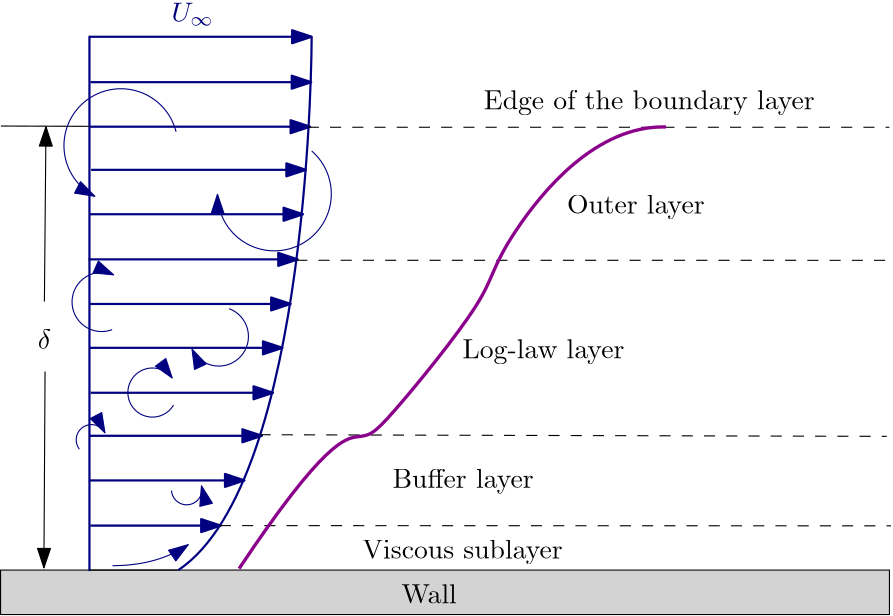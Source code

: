 <?xml version="1.0"?>
<!DOCTYPE ipe SYSTEM "ipe.dtd">
<ipe version="70218" creator="Ipe 7.2.28">
<info created="D:20240301131226" modified="D:20240301230451"/>
<ipestyle name="basic">
<symbol name="arrow/arc(spx)">
<path stroke="sym-stroke" fill="sym-stroke" pen="sym-pen">
0 0 m
-1 0.333 l
-1 -0.333 l
h
</path>
</symbol>
<symbol name="arrow/farc(spx)">
<path stroke="sym-stroke" fill="white" pen="sym-pen">
0 0 m
-1 0.333 l
-1 -0.333 l
h
</path>
</symbol>
<symbol name="arrow/ptarc(spx)">
<path stroke="sym-stroke" fill="sym-stroke" pen="sym-pen">
0 0 m
-1 0.333 l
-0.8 0 l
-1 -0.333 l
h
</path>
</symbol>
<symbol name="arrow/fptarc(spx)">
<path stroke="sym-stroke" fill="white" pen="sym-pen">
0 0 m
-1 0.333 l
-0.8 0 l
-1 -0.333 l
h
</path>
</symbol>
<symbol name="mark/circle(sx)" transformations="translations">
<path fill="sym-stroke">
0.6 0 0 0.6 0 0 e
0.4 0 0 0.4 0 0 e
</path>
</symbol>
<symbol name="mark/disk(sx)" transformations="translations">
<path fill="sym-stroke">
0.6 0 0 0.6 0 0 e
</path>
</symbol>
<symbol name="mark/fdisk(sfx)" transformations="translations">
<group>
<path fill="sym-fill">
0.5 0 0 0.5 0 0 e
</path>
<path fill="sym-stroke" fillrule="eofill">
0.6 0 0 0.6 0 0 e
0.4 0 0 0.4 0 0 e
</path>
</group>
</symbol>
<symbol name="mark/box(sx)" transformations="translations">
<path fill="sym-stroke" fillrule="eofill">
-0.6 -0.6 m
0.6 -0.6 l
0.6 0.6 l
-0.6 0.6 l
h
-0.4 -0.4 m
0.4 -0.4 l
0.4 0.4 l
-0.4 0.4 l
h
</path>
</symbol>
<symbol name="mark/square(sx)" transformations="translations">
<path fill="sym-stroke">
-0.6 -0.6 m
0.6 -0.6 l
0.6 0.6 l
-0.6 0.6 l
h
</path>
</symbol>
<symbol name="mark/fsquare(sfx)" transformations="translations">
<group>
<path fill="sym-fill">
-0.5 -0.5 m
0.5 -0.5 l
0.5 0.5 l
-0.5 0.5 l
h
</path>
<path fill="sym-stroke" fillrule="eofill">
-0.6 -0.6 m
0.6 -0.6 l
0.6 0.6 l
-0.6 0.6 l
h
-0.4 -0.4 m
0.4 -0.4 l
0.4 0.4 l
-0.4 0.4 l
h
</path>
</group>
</symbol>
<symbol name="mark/cross(sx)" transformations="translations">
<group>
<path fill="sym-stroke">
-0.43 -0.57 m
0.57 0.43 l
0.43 0.57 l
-0.57 -0.43 l
h
</path>
<path fill="sym-stroke">
-0.43 0.57 m
0.57 -0.43 l
0.43 -0.57 l
-0.57 0.43 l
h
</path>
</group>
</symbol>
<symbol name="arrow/fnormal(spx)">
<path stroke="sym-stroke" fill="white" pen="sym-pen">
0 0 m
-1 0.333 l
-1 -0.333 l
h
</path>
</symbol>
<symbol name="arrow/pointed(spx)">
<path stroke="sym-stroke" fill="sym-stroke" pen="sym-pen">
0 0 m
-1 0.333 l
-0.8 0 l
-1 -0.333 l
h
</path>
</symbol>
<symbol name="arrow/fpointed(spx)">
<path stroke="sym-stroke" fill="white" pen="sym-pen">
0 0 m
-1 0.333 l
-0.8 0 l
-1 -0.333 l
h
</path>
</symbol>
<symbol name="arrow/linear(spx)">
<path stroke="sym-stroke" pen="sym-pen">
-1 0.333 m
0 0 l
-1 -0.333 l
</path>
</symbol>
<symbol name="arrow/fdouble(spx)">
<path stroke="sym-stroke" fill="white" pen="sym-pen">
0 0 m
-1 0.333 l
-1 -0.333 l
h
-1 0 m
-2 0.333 l
-2 -0.333 l
h
</path>
</symbol>
<symbol name="arrow/double(spx)">
<path stroke="sym-stroke" fill="sym-stroke" pen="sym-pen">
0 0 m
-1 0.333 l
-1 -0.333 l
h
-1 0 m
-2 0.333 l
-2 -0.333 l
h
</path>
</symbol>
<symbol name="arrow/mid-normal(spx)">
<path stroke="sym-stroke" fill="sym-stroke" pen="sym-pen">
0.5 0 m
-0.5 0.333 l
-0.5 -0.333 l
h
</path>
</symbol>
<symbol name="arrow/mid-fnormal(spx)">
<path stroke="sym-stroke" fill="white" pen="sym-pen">
0.5 0 m
-0.5 0.333 l
-0.5 -0.333 l
h
</path>
</symbol>
<symbol name="arrow/mid-pointed(spx)">
<path stroke="sym-stroke" fill="sym-stroke" pen="sym-pen">
0.5 0 m
-0.5 0.333 l
-0.3 0 l
-0.5 -0.333 l
h
</path>
</symbol>
<symbol name="arrow/mid-fpointed(spx)">
<path stroke="sym-stroke" fill="white" pen="sym-pen">
0.5 0 m
-0.5 0.333 l
-0.3 0 l
-0.5 -0.333 l
h
</path>
</symbol>
<symbol name="arrow/mid-double(spx)">
<path stroke="sym-stroke" fill="sym-stroke" pen="sym-pen">
1 0 m
0 0.333 l
0 -0.333 l
h
0 0 m
-1 0.333 l
-1 -0.333 l
h
</path>
</symbol>
<symbol name="arrow/mid-fdouble(spx)">
<path stroke="sym-stroke" fill="white" pen="sym-pen">
1 0 m
0 0.333 l
0 -0.333 l
h
0 0 m
-1 0.333 l
-1 -0.333 l
h
</path>
</symbol>
<anglesize name="22.5 deg" value="22.5"/>
<anglesize name="30 deg" value="30"/>
<anglesize name="45 deg" value="45"/>
<anglesize name="60 deg" value="60"/>
<anglesize name="90 deg" value="90"/>
<arrowsize name="large" value="10"/>
<arrowsize name="small" value="5"/>
<arrowsize name="tiny" value="3"/>
<color name="blue" value="0 0 1"/>
<color name="brown" value="0.647 0.165 0.165"/>
<color name="darkblue" value="0 0 0.545"/>
<color name="darkcyan" value="0 0.545 0.545"/>
<color name="darkgray" value="0.663"/>
<color name="darkgreen" value="0 0.392 0"/>
<color name="darkmagenta" value="0.545 0 0.545"/>
<color name="darkorange" value="1 0.549 0"/>
<color name="darkred" value="0.545 0 0"/>
<color name="gold" value="1 0.843 0"/>
<color name="gray" value="0.745"/>
<color name="green" value="0 1 0"/>
<color name="lightblue" value="0.678 0.847 0.902"/>
<color name="lightcyan" value="0.878 1 1"/>
<color name="lightgray" value="0.827"/>
<color name="lightgreen" value="0.565 0.933 0.565"/>
<color name="lightyellow" value="1 1 0.878"/>
<color name="navy" value="0 0 0.502"/>
<color name="orange" value="1 0.647 0"/>
<color name="pink" value="1 0.753 0.796"/>
<color name="purple" value="0.627 0.125 0.941"/>
<color name="red" value="1 0 0"/>
<color name="seagreen" value="0.18 0.545 0.341"/>
<color name="turquoise" value="0.251 0.878 0.816"/>
<color name="violet" value="0.933 0.51 0.933"/>
<color name="yellow" value="1 1 0"/>
<dashstyle name="dash dot dotted" value="[4 2 1 2 1 2] 0"/>
<dashstyle name="dash dotted" value="[4 2 1 2] 0"/>
<dashstyle name="dashed" value="[4] 0"/>
<dashstyle name="dotted" value="[1 3] 0"/>
<gridsize name="10 pts (~3.5 mm)" value="10"/>
<gridsize name="14 pts (~5 mm)" value="14"/>
<gridsize name="16 pts (~6 mm)" value="16"/>
<gridsize name="20 pts (~7 mm)" value="20"/>
<gridsize name="28 pts (~10 mm)" value="28"/>
<gridsize name="32 pts (~12 mm)" value="32"/>
<gridsize name="4 pts" value="4"/>
<gridsize name="56 pts (~20 mm)" value="56"/>
<gridsize name="8 pts (~3 mm)" value="8"/>
<opacity name="10%" value="0.1"/>
<opacity name="30%" value="0.3"/>
<opacity name="50%" value="0.5"/>
<opacity name="75%" value="0.75"/>
<pen name="fat" value="1.2"/>
<pen name="heavier" value="0.8"/>
<pen name="ultrafat" value="2"/>
<symbolsize name="large" value="5"/>
<symbolsize name="small" value="2"/>
<symbolsize name="tiny" value="1.1"/>
<textsize name="Huge" value="\Huge"/>
<textsize name="LARGE" value="\LARGE"/>
<textsize name="Large" value="\Large"/>
<textsize name="footnote" value="\footnotesize"/>
<textsize name="huge" value="\huge"/>
<textsize name="large" value="\large"/>
<textsize name="script" value="\scriptsize"/>
<textsize name="small" value="\small"/>
<textsize name="tiny" value="\tiny"/>
<textstyle name="center" begin="\begin{center}" end="\end{center}"/>
<textstyle name="item" begin="\begin{itemize}\item{}" end="\end{itemize}"/>
<textstyle name="itemize" begin="\begin{itemize}" end="\end{itemize}"/>
<tiling name="falling" angle="-60" step="4" width="1"/>
<tiling name="rising" angle="30" step="4" width="1"/>
</ipestyle>
<page>
<layer name="alpha"/>
<view layers="alpha" active="alpha"/>
<path layer="alpha" stroke="black" fill="lightgray">
64 576 m
384 576 l
384 560 l
64 560 l
h
</path>
<path stroke="navy" pen="heavier">
96 576 m
96 768 l
96 768 l
96 576 l
h
</path>
<path stroke="black">
96 576 m
128 576 l
</path>
<path stroke="navy" pen="heavier">
128 576 m
176 608
176 768
176 768 c
</path>
<path matrix="1 0 0 1 -0.0316854 0" stroke="navy" pen="heavier" rarrow="normal/normal">
176 768 m
96 768 l
96 768 l
</path>
<path matrix="0.993351 0 0 -0.0323194 1.00109 776.464" stroke="navy" pen="heavier" rarrow="normal/normal">
176 768 m
96 768 l
96 768 l
</path>
<path matrix="0.993262 0 0 -130.043 0.600462 100608.64" stroke="navy" pen="heavier" rarrow="normal/normal">
176 768 m
96 768 l
96 768 l
</path>
<path matrix="0.96629 0 0 7.81438 3.83078 -5281.36" stroke="navy" pen="heavier" rarrow="normal/normal">
176 768 m
96 768 l
96 768 l
</path>
<path matrix="0.961539 0 0 25.641 3.66042 -18988.19" stroke="navy" pen="heavier" rarrow="normal/normal">
176 768 m
96 768 l
96 768 l
</path>
<path matrix="0.941475 0 0 -4.81164 5.27883 4383.19" stroke="navy" pen="heavier" rarrow="normal/normal">
176 768 m
96 768 l
96 768 l
</path>
<path matrix="0.904748 0 0 0.0772059 9.18634 612.512" stroke="navy" pen="heavier" rarrow="normal/normal">
176 768 m
96 768 l
96 768 l
</path>
<path matrix="0.865947 0 0 -0.00069281 13.0731 656.542" stroke="navy" pen="heavier" rarrow="normal/normal">
176 768 m
96 768 l
96 768 l
</path>
<path matrix="0.821035 0 0 -0.00004031 17.5753 639.855" stroke="navy" pen="heavier" rarrow="normal/normal">
176 768 m
96 768 l
96 768 l
</path>
<path matrix="0.777272 0 0 0.00003393 21.2772 624.315" stroke="navy" pen="heavier" rarrow="normal/normal">
176 768 m
96 768 l
96 768 l
</path>
<path matrix="0.699711 0 0 -527968.96 28.6517 405480769.56" stroke="navy" pen="heavier" rarrow="normal/normal">
176 768 m
96 768 l
96 768 l
</path>
<path matrix="0.586076 0 0 0.00024529 40.0806 591.823" stroke="navy" pen="heavier" rarrow="normal/normal">
176 768 m
96 768 l
96 768 l
</path>
<text matrix="198.438 0 0 17.5906 -20220.92 -13257.99" transformations="translations" pos="102.533 797.665" stroke="navy" type="label" width="15.243" height="6.812" depth="1.49" valign="baseline" style="math">U_{\infty}</text>
<path matrix="1.00154 0 0 0.242543 -1.63647 556.735" stroke="black" dash="dashed">
175.977 736.668 m
385.004 736.667 l
</path>
<path matrix="0.152471 0 0 111.591 37.2766 -81469.66" stroke="black">
175.977 736.668 m
385.004 736.667 l
</path>
<path stroke="black" arrow="normal/normal">
79.7854 672.688 m
80.3509 735.636 l
</path>
<path matrix="-6.48032 0 0 0.888552 598.571 64.2826" stroke="black" arrow="normal/normal">
80.0194 656.343 m
80.0837 576.794 l
</path>
<text matrix="1 0 0 1 13.532 -11.4901" transformations="translations" pos="63.8795 667.145" stroke="black" type="label" width="4.805" height="6.918" depth="0" valign="baseline" style="math">\delta</text>
<text matrix="1 0 0 1 -23.0463 -120.45" transformations="translations" pos="231.356 684.492" stroke="black" type="label" width="19.925" height="6.918" depth="0" valign="baseline">Wall</text>
<path matrix="1 0 0 1 -116.94 116.192" stroke="navy" arrow="normal/normal">
244.126 617.598 m
20.4901 0 0 20.4901 224.254 612.6 214.875 594.382 a
</path>
<path matrix="1 0 0 1 -208.754 -17.8456" stroke="navy" rarrow="normal/normal">
341.692 673.383 m
10.6676 0 0 10.6676 351.333 677.948 355.041 687.951 a
</path>
<path matrix="-0.971334 0.237719 -0.237719 -0.971334 526.03 1253.14" stroke="navy" rarrow="normal/normal">
244.126 617.598 m
20.4901 0 0 20.4901 224.254 612.6 214.875 594.382 a
</path>
<path matrix="-0.754774 -0.655985 0.655985 -0.754774 -79.1462 1414.69" stroke="navy" rarrow="normal/normal">
341.692 673.383 m
10.6676 0 0 10.6676 351.333 677.948 355.041 687.951 a
</path>
<path matrix="1 0 0 1 -166.929 8.40669" stroke="navy" rarrow="normal/normal">
303.255 597.899 m
5.48456 0 0 -5.48456 297.932 596.577 292.461 596.194 a
</path>
<path matrix="-0.916997 -0.398894 0.398894 -0.916997 131.951 1288.79" stroke="navy" arrow="normal/normal">
303.255 597.899 m
5.48456 0 0 -5.48456 297.932 596.577 292.461 596.194 a
</path>
<path matrix="1 0 0 1 -158.481 -24.1228" stroke="navy" arrow="normal/normal">
284.763 659.538 m
8.83754 0 0 -8.83754 277.153 664.031 284.259 669.285 a
</path>
<path stroke="black" dash="dashed">
142.944 592.012 m
384.557 591.921 l
</path>
<path matrix="0.934441 0 0 6.48059 23.664 -3211.86" stroke="black" dash="dashed">
142.944 592.012 m
384.557 591.921 l
</path>
<path matrix="0.888174 0 0 0.250999 43.4792 538.937" stroke="black" dash="dashed">
142.944 592.012 m
384.557 591.921 l
</path>
<text matrix="1 0 0 1 -50.7023 -8.18243" transformations="translations" pos="244.949 588.308" stroke="black" type="label" width="72.146" height="6.926" depth="1.93" valign="baseline">Viscous sublayer</text>
<text matrix="1 0 0 1 -35.3652 -7.19597" transformations="translations" pos="240.465 612.808" stroke="black" type="label" width="50.837" height="6.926" depth="1.93" valign="baseline">Buffer layer</text>
<text matrix="1 0 0 1 -10.1732 39.4116" transformations="translations" pos="240.465 612.808" stroke="black" type="label" width="58.282" height="6.926" depth="1.93" valign="baseline">Log-law layer</text>
<text matrix="1 0 0 1 27.4218 91.5356" transformations="translations" pos="240.465 612.808" stroke="black" type="label" width="49.592" height="6.926" depth="1.93" valign="baseline">Outer layer</text>
<text matrix="1 0 0 1 -2.49033 129.049" transformations="translations" pos="240.465 612.808" stroke="black" type="label" width="119.192" height="6.926" depth="1.93" valign="baseline">Edge of the boundary layer</text>
<path matrix="0.747721 0 0 1.65981 -94.6771 -719.829" stroke="navy" rarrow="normal/normal">
302.585 786.224 m
287.784 781.676
266.136 781.657 c
</path>
<path matrix="1 0 0 1 0.0367386 0.134708" stroke="darkmagenta" pen="fat">
149.852 576.408 m
180.365 622.165
195.803 624.429
199.129 624.438
242.991 678.283
239.439 688.094
278.329 736.039
303.539 735.39 c
</path>
</page>
</ipe>
